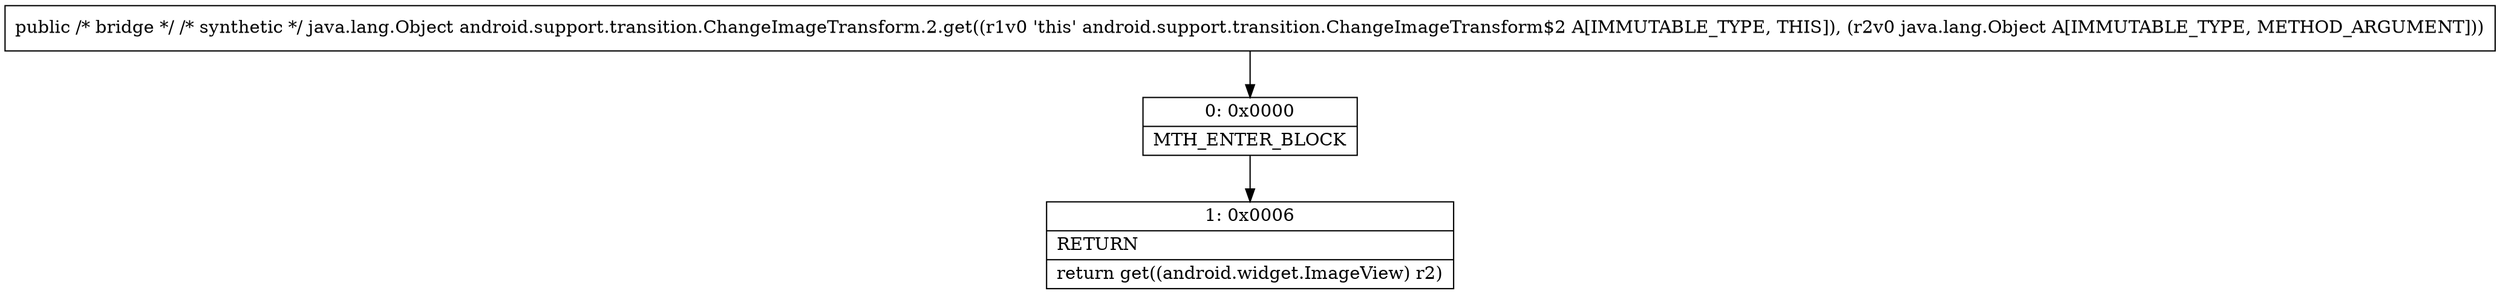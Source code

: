 digraph "CFG forandroid.support.transition.ChangeImageTransform.2.get(Ljava\/lang\/Object;)Ljava\/lang\/Object;" {
Node_0 [shape=record,label="{0\:\ 0x0000|MTH_ENTER_BLOCK\l}"];
Node_1 [shape=record,label="{1\:\ 0x0006|RETURN\l|return get((android.widget.ImageView) r2)\l}"];
MethodNode[shape=record,label="{public \/* bridge *\/ \/* synthetic *\/ java.lang.Object android.support.transition.ChangeImageTransform.2.get((r1v0 'this' android.support.transition.ChangeImageTransform$2 A[IMMUTABLE_TYPE, THIS]), (r2v0 java.lang.Object A[IMMUTABLE_TYPE, METHOD_ARGUMENT])) }"];
MethodNode -> Node_0;
Node_0 -> Node_1;
}

